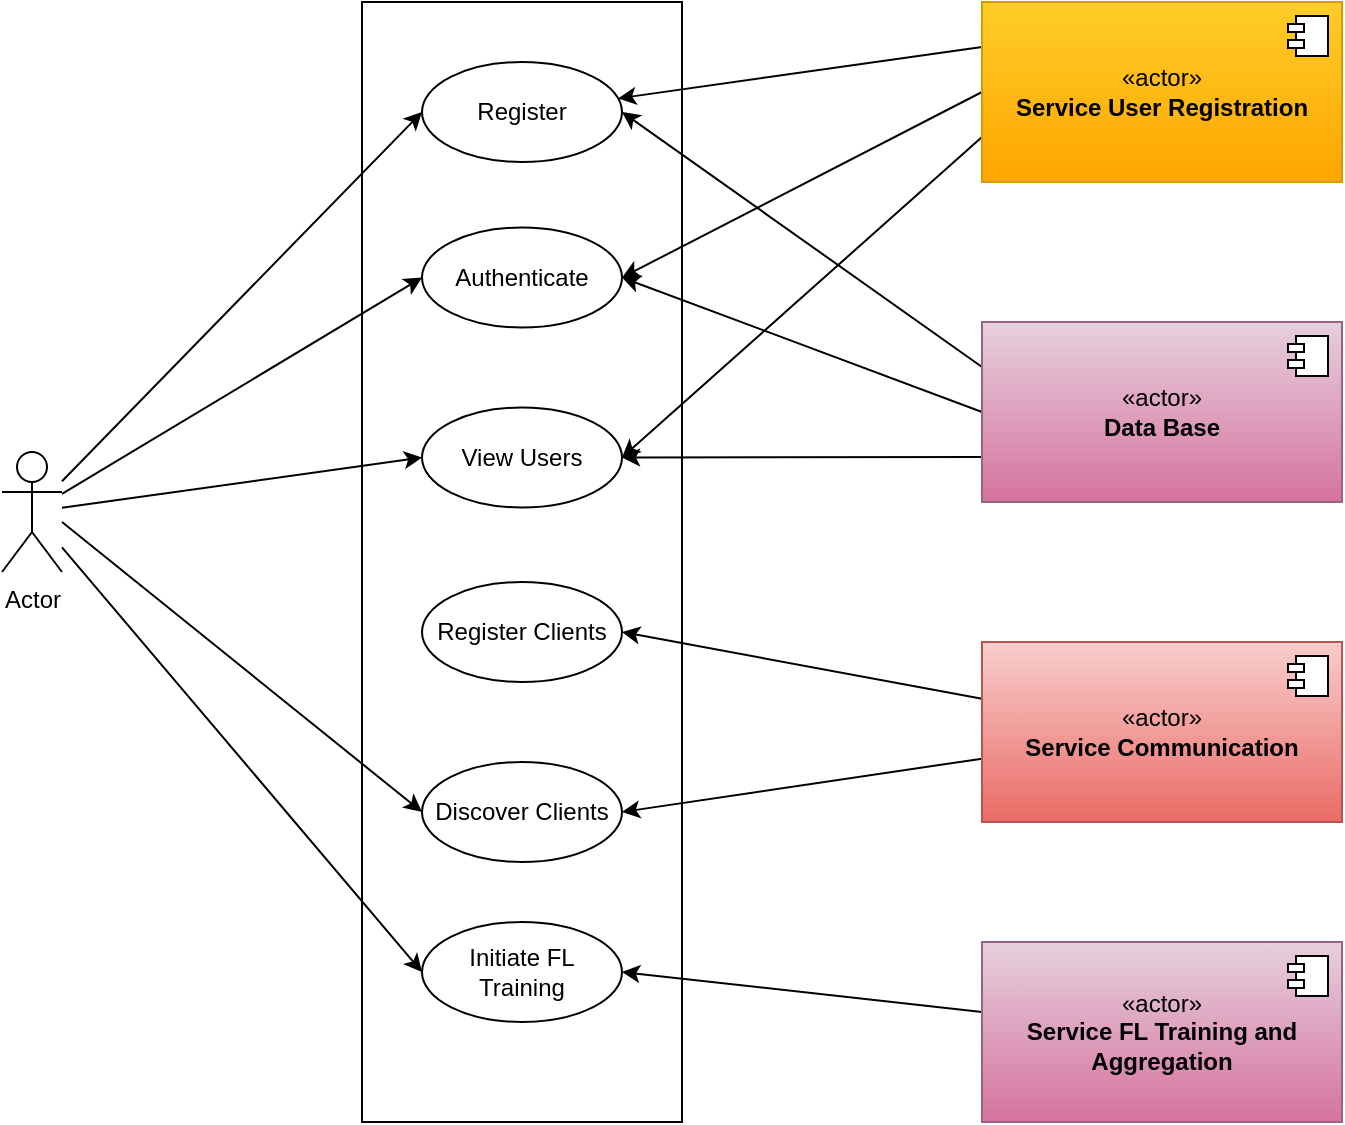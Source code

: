 <mxfile version="24.5.2" type="github">
  <diagram name="Page-1" id="fnAjTMqtvKwZMGSjHBMD">
    <mxGraphModel dx="737" dy="519" grid="1" gridSize="10" guides="1" tooltips="1" connect="1" arrows="1" fold="1" page="1" pageScale="1" pageWidth="827" pageHeight="1169" math="0" shadow="0">
      <root>
        <mxCell id="0" />
        <mxCell id="1" parent="0" />
        <mxCell id="QTi9vz73wWdNIyl9VJKi-10" value="" style="html=1;dashed=0;whiteSpace=wrap;" parent="1" vertex="1">
          <mxGeometry x="290" y="50" width="160" height="560" as="geometry" />
        </mxCell>
        <mxCell id="QTi9vz73wWdNIyl9VJKi-1" value="Register" style="shape=ellipse;html=1;dashed=0;whiteSpace=wrap;perimeter=ellipsePerimeter;" parent="1" vertex="1">
          <mxGeometry x="320" y="80" width="100" height="50" as="geometry" />
        </mxCell>
        <mxCell id="QTi9vz73wWdNIyl9VJKi-5" value="Initiate FL Training" style="shape=ellipse;html=1;dashed=0;whiteSpace=wrap;perimeter=ellipsePerimeter;" parent="1" vertex="1">
          <mxGeometry x="320" y="510" width="100" height="50" as="geometry" />
        </mxCell>
        <mxCell id="QTi9vz73wWdNIyl9VJKi-7" value="View Users" style="shape=ellipse;html=1;dashed=0;whiteSpace=wrap;perimeter=ellipsePerimeter;" parent="1" vertex="1">
          <mxGeometry x="320" y="252.75" width="100" height="50" as="geometry" />
        </mxCell>
        <mxCell id="QTi9vz73wWdNIyl9VJKi-8" value="Authenticate" style="shape=ellipse;html=1;dashed=0;whiteSpace=wrap;perimeter=ellipsePerimeter;" parent="1" vertex="1">
          <mxGeometry x="320" y="162.75" width="100" height="50" as="geometry" />
        </mxCell>
        <mxCell id="QTi9vz73wWdNIyl9VJKi-9" value="Discover Clients" style="shape=ellipse;html=1;dashed=0;whiteSpace=wrap;perimeter=ellipsePerimeter;" parent="1" vertex="1">
          <mxGeometry x="320" y="430" width="100" height="50" as="geometry" />
        </mxCell>
        <mxCell id="QTi9vz73wWdNIyl9VJKi-42" style="rounded=0;orthogonalLoop=1;jettySize=auto;html=1;exitX=0;exitY=0.75;exitDx=0;exitDy=0;entryX=1;entryY=0.5;entryDx=0;entryDy=0;" parent="1" source="QTi9vz73wWdNIyl9VJKi-11" target="QTi9vz73wWdNIyl9VJKi-7" edge="1">
          <mxGeometry relative="1" as="geometry" />
        </mxCell>
        <mxCell id="QTi9vz73wWdNIyl9VJKi-43" style="rounded=0;orthogonalLoop=1;jettySize=auto;html=1;exitX=0;exitY=0.25;exitDx=0;exitDy=0;" parent="1" source="QTi9vz73wWdNIyl9VJKi-11" target="QTi9vz73wWdNIyl9VJKi-1" edge="1">
          <mxGeometry relative="1" as="geometry" />
        </mxCell>
        <mxCell id="QTi9vz73wWdNIyl9VJKi-44" style="rounded=0;orthogonalLoop=1;jettySize=auto;html=1;entryX=1;entryY=0.5;entryDx=0;entryDy=0;exitX=0;exitY=0.5;exitDx=0;exitDy=0;" parent="1" source="QTi9vz73wWdNIyl9VJKi-11" target="QTi9vz73wWdNIyl9VJKi-8" edge="1">
          <mxGeometry relative="1" as="geometry" />
        </mxCell>
        <mxCell id="QTi9vz73wWdNIyl9VJKi-11" value="«actor»&lt;br&gt;&lt;b&gt;Service User Registration&lt;/b&gt;" style="html=1;dropTarget=0;whiteSpace=wrap;fillColor=#ffcd28;strokeColor=#d79b00;gradientColor=#ffa500;" parent="1" vertex="1">
          <mxGeometry x="600" y="50" width="180" height="90" as="geometry" />
        </mxCell>
        <mxCell id="QTi9vz73wWdNIyl9VJKi-12" value="" style="shape=module;jettyWidth=8;jettyHeight=4;" parent="QTi9vz73wWdNIyl9VJKi-11" vertex="1">
          <mxGeometry x="1" width="20" height="20" relative="1" as="geometry">
            <mxPoint x="-27" y="7" as="offset" />
          </mxGeometry>
        </mxCell>
        <mxCell id="QTi9vz73wWdNIyl9VJKi-41" style="rounded=0;orthogonalLoop=1;jettySize=auto;html=1;entryX=1;entryY=0.5;entryDx=0;entryDy=0;" parent="1" source="QTi9vz73wWdNIyl9VJKi-13" target="QTi9vz73wWdNIyl9VJKi-5" edge="1">
          <mxGeometry relative="1" as="geometry" />
        </mxCell>
        <mxCell id="QTi9vz73wWdNIyl9VJKi-13" value="«actor»&lt;br&gt;&lt;b&gt;Service FL Training and Aggregation&lt;/b&gt;" style="html=1;dropTarget=0;whiteSpace=wrap;fillColor=#e6d0de;strokeColor=#996185;gradientColor=#d5739d;" parent="1" vertex="1">
          <mxGeometry x="600" y="520" width="180" height="90" as="geometry" />
        </mxCell>
        <mxCell id="QTi9vz73wWdNIyl9VJKi-14" value="" style="shape=module;jettyWidth=8;jettyHeight=4;" parent="QTi9vz73wWdNIyl9VJKi-13" vertex="1">
          <mxGeometry x="1" width="20" height="20" relative="1" as="geometry">
            <mxPoint x="-27" y="7" as="offset" />
          </mxGeometry>
        </mxCell>
        <mxCell id="QTi9vz73wWdNIyl9VJKi-39" style="rounded=0;orthogonalLoop=1;jettySize=auto;html=1;entryX=1;entryY=0.5;entryDx=0;entryDy=0;" parent="1" source="QTi9vz73wWdNIyl9VJKi-17" target="QTi9vz73wWdNIyl9VJKi-37" edge="1">
          <mxGeometry relative="1" as="geometry" />
        </mxCell>
        <mxCell id="QTi9vz73wWdNIyl9VJKi-40" style="rounded=0;orthogonalLoop=1;jettySize=auto;html=1;entryX=1;entryY=0.5;entryDx=0;entryDy=0;" parent="1" source="QTi9vz73wWdNIyl9VJKi-17" target="QTi9vz73wWdNIyl9VJKi-9" edge="1">
          <mxGeometry relative="1" as="geometry" />
        </mxCell>
        <mxCell id="QTi9vz73wWdNIyl9VJKi-17" value="«actor»&lt;br&gt;&lt;b&gt;Service Communication&lt;/b&gt;" style="html=1;dropTarget=0;whiteSpace=wrap;fillColor=#f8cecc;gradientColor=#ea6b66;strokeColor=#b85450;" parent="1" vertex="1">
          <mxGeometry x="600" y="370" width="180" height="90" as="geometry" />
        </mxCell>
        <mxCell id="QTi9vz73wWdNIyl9VJKi-18" value="" style="shape=module;jettyWidth=8;jettyHeight=4;" parent="QTi9vz73wWdNIyl9VJKi-17" vertex="1">
          <mxGeometry x="1" width="20" height="20" relative="1" as="geometry">
            <mxPoint x="-27" y="7" as="offset" />
          </mxGeometry>
        </mxCell>
        <mxCell id="QTi9vz73wWdNIyl9VJKi-32" style="rounded=0;orthogonalLoop=1;jettySize=auto;html=1;entryX=1;entryY=0.5;entryDx=0;entryDy=0;exitX=0;exitY=0.5;exitDx=0;exitDy=0;" parent="1" source="QTi9vz73wWdNIyl9VJKi-19" target="QTi9vz73wWdNIyl9VJKi-8" edge="1">
          <mxGeometry relative="1" as="geometry" />
        </mxCell>
        <mxCell id="QTi9vz73wWdNIyl9VJKi-34" style="rounded=0;orthogonalLoop=1;jettySize=auto;html=1;exitX=0;exitY=0.25;exitDx=0;exitDy=0;entryX=1;entryY=0.5;entryDx=0;entryDy=0;" parent="1" source="QTi9vz73wWdNIyl9VJKi-19" target="QTi9vz73wWdNIyl9VJKi-1" edge="1">
          <mxGeometry relative="1" as="geometry" />
        </mxCell>
        <mxCell id="QTi9vz73wWdNIyl9VJKi-35" style="rounded=0;orthogonalLoop=1;jettySize=auto;html=1;exitX=0;exitY=0.75;exitDx=0;exitDy=0;entryX=1;entryY=0.5;entryDx=0;entryDy=0;" parent="1" source="QTi9vz73wWdNIyl9VJKi-19" target="QTi9vz73wWdNIyl9VJKi-7" edge="1">
          <mxGeometry relative="1" as="geometry" />
        </mxCell>
        <mxCell id="QTi9vz73wWdNIyl9VJKi-19" value="«actor»&lt;br&gt;&lt;b&gt;Data Base&lt;/b&gt;" style="html=1;dropTarget=0;whiteSpace=wrap;fillColor=#e6d0de;strokeColor=#996185;gradientColor=#d5739d;" parent="1" vertex="1">
          <mxGeometry x="600" y="210" width="180" height="90" as="geometry" />
        </mxCell>
        <mxCell id="QTi9vz73wWdNIyl9VJKi-20" value="" style="shape=module;jettyWidth=8;jettyHeight=4;" parent="QTi9vz73wWdNIyl9VJKi-19" vertex="1">
          <mxGeometry x="1" width="20" height="20" relative="1" as="geometry">
            <mxPoint x="-27" y="7" as="offset" />
          </mxGeometry>
        </mxCell>
        <mxCell id="QTi9vz73wWdNIyl9VJKi-24" style="rounded=0;orthogonalLoop=1;jettySize=auto;html=1;entryX=0;entryY=0.5;entryDx=0;entryDy=0;" parent="1" source="QTi9vz73wWdNIyl9VJKi-21" target="QTi9vz73wWdNIyl9VJKi-7" edge="1">
          <mxGeometry relative="1" as="geometry" />
        </mxCell>
        <mxCell id="QTi9vz73wWdNIyl9VJKi-25" style="rounded=0;orthogonalLoop=1;jettySize=auto;html=1;entryX=0;entryY=0.5;entryDx=0;entryDy=0;" parent="1" target="QTi9vz73wWdNIyl9VJKi-9" edge="1">
          <mxGeometry relative="1" as="geometry">
            <mxPoint x="140" y="310" as="sourcePoint" />
          </mxGeometry>
        </mxCell>
        <mxCell id="QTi9vz73wWdNIyl9VJKi-26" style="rounded=0;orthogonalLoop=1;jettySize=auto;html=1;entryX=0;entryY=0.5;entryDx=0;entryDy=0;" parent="1" source="QTi9vz73wWdNIyl9VJKi-21" target="QTi9vz73wWdNIyl9VJKi-5" edge="1">
          <mxGeometry relative="1" as="geometry" />
        </mxCell>
        <mxCell id="QTi9vz73wWdNIyl9VJKi-27" style="rounded=0;orthogonalLoop=1;jettySize=auto;html=1;entryX=0;entryY=0.5;entryDx=0;entryDy=0;" parent="1" source="QTi9vz73wWdNIyl9VJKi-21" target="QTi9vz73wWdNIyl9VJKi-1" edge="1">
          <mxGeometry relative="1" as="geometry" />
        </mxCell>
        <mxCell id="QTi9vz73wWdNIyl9VJKi-28" style="rounded=0;orthogonalLoop=1;jettySize=auto;html=1;entryX=0;entryY=0.5;entryDx=0;entryDy=0;" parent="1" source="QTi9vz73wWdNIyl9VJKi-21" target="QTi9vz73wWdNIyl9VJKi-8" edge="1">
          <mxGeometry relative="1" as="geometry" />
        </mxCell>
        <mxCell id="QTi9vz73wWdNIyl9VJKi-21" value="Actor" style="shape=umlActor;verticalLabelPosition=bottom;verticalAlign=top;html=1;outlineConnect=0;" parent="1" vertex="1">
          <mxGeometry x="110" y="275" width="30" height="60" as="geometry" />
        </mxCell>
        <mxCell id="QTi9vz73wWdNIyl9VJKi-37" value="Register Clients" style="shape=ellipse;html=1;dashed=0;whiteSpace=wrap;perimeter=ellipsePerimeter;" parent="1" vertex="1">
          <mxGeometry x="320" y="340" width="100" height="50" as="geometry" />
        </mxCell>
      </root>
    </mxGraphModel>
  </diagram>
</mxfile>
